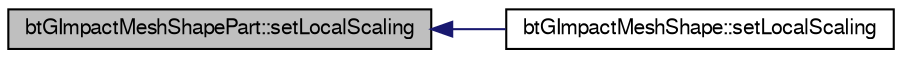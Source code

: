 digraph G
{
  bgcolor="transparent";
  edge [fontname="FreeSans",fontsize=10,labelfontname="FreeSans",labelfontsize=10];
  node [fontname="FreeSans",fontsize=10,shape=record];
  rankdir=LR;
  Node1 [label="btGImpactMeshShapePart::setLocalScaling",height=0.2,width=0.4,color="black", fillcolor="grey75", style="filled" fontcolor="black"];
  Node1 -> Node2 [dir=back,color="midnightblue",fontsize=10,style="solid"];
  Node2 [label="btGImpactMeshShape::setLocalScaling",height=0.2,width=0.4,color="black",URL="$classbt_g_impact_mesh_shape.html#ed8d5e4b2e75538109909d44b244bc35"];
}
